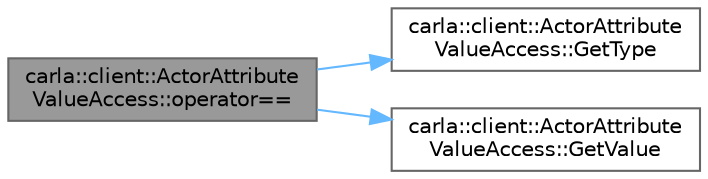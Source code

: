 digraph "carla::client::ActorAttributeValueAccess::operator=="
{
 // INTERACTIVE_SVG=YES
 // LATEX_PDF_SIZE
  bgcolor="transparent";
  edge [fontname=Helvetica,fontsize=10,labelfontname=Helvetica,labelfontsize=10];
  node [fontname=Helvetica,fontsize=10,shape=box,height=0.2,width=0.4];
  rankdir="LR";
  Node1 [id="Node000001",label="carla::client::ActorAttribute\lValueAccess::operator==",height=0.2,width=0.4,color="gray40", fillcolor="grey60", style="filled", fontcolor="black",tooltip=" "];
  Node1 -> Node2 [id="edge1_Node000001_Node000002",color="steelblue1",style="solid",tooltip=" "];
  Node2 [id="Node000002",label="carla::client::ActorAttribute\lValueAccess::GetType",height=0.2,width=0.4,color="grey40", fillcolor="white", style="filled",URL="$df/d8a/classcarla_1_1client_1_1ActorAttributeValueAccess.html#ab1ca0434b85f03d7cc7d27ca824f10a0",tooltip=" "];
  Node1 -> Node3 [id="edge2_Node000001_Node000003",color="steelblue1",style="solid",tooltip=" "];
  Node3 [id="Node000003",label="carla::client::ActorAttribute\lValueAccess::GetValue",height=0.2,width=0.4,color="grey40", fillcolor="white", style="filled",URL="$df/d8a/classcarla_1_1client_1_1ActorAttributeValueAccess.html#a2bc6273dc3a6c78dfaf657a7eb05439c",tooltip=" "];
}
